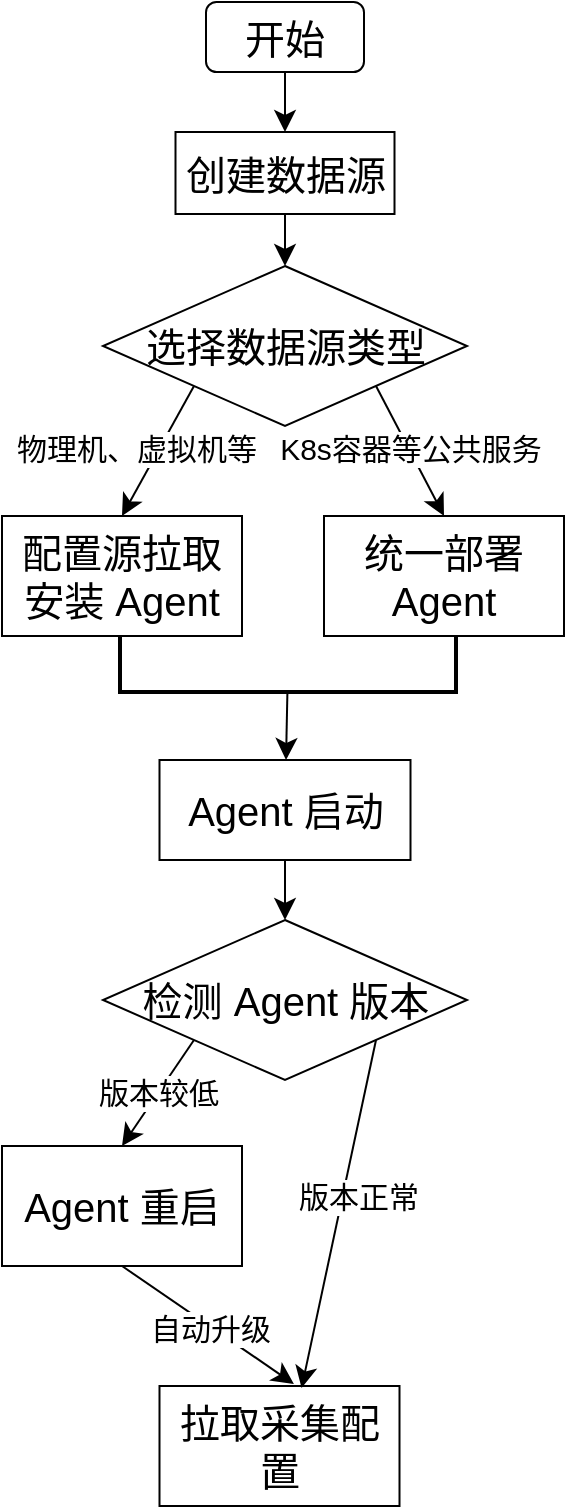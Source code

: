 <mxfile version="24.8.6">
  <diagram name="第 1 页" id="uQV4d3QOdv5ZGM-Fy3Eu">
    <mxGraphModel dx="1224" dy="1266" grid="0" gridSize="10" guides="1" tooltips="1" connect="1" arrows="1" fold="1" page="0" pageScale="1" pageWidth="827" pageHeight="1169" math="0" shadow="0">
      <root>
        <mxCell id="0" />
        <mxCell id="1" parent="0" />
        <mxCell id="3i4N--CUoDsbIN8EMX7h-10" value="" style="edgeStyle=none;curved=1;rounded=0;orthogonalLoop=1;jettySize=auto;html=1;fontSize=12;startSize=8;endSize=8;entryX=0.5;entryY=0;entryDx=0;entryDy=0;" edge="1" parent="1" source="3i4N--CUoDsbIN8EMX7h-2" target="3i4N--CUoDsbIN8EMX7h-7">
          <mxGeometry relative="1" as="geometry" />
        </mxCell>
        <mxCell id="3i4N--CUoDsbIN8EMX7h-2" value="&lt;font style=&quot;font-size: 20px;&quot;&gt;开始&lt;/font&gt;" style="rounded=1;whiteSpace=wrap;html=1;" vertex="1" parent="1">
          <mxGeometry x="146" y="-138" width="79" height="35" as="geometry" />
        </mxCell>
        <mxCell id="3i4N--CUoDsbIN8EMX7h-11" value="" style="edgeStyle=none;curved=1;rounded=0;orthogonalLoop=1;jettySize=auto;html=1;fontSize=12;startSize=8;endSize=8;" edge="1" parent="1" source="3i4N--CUoDsbIN8EMX7h-7" target="3i4N--CUoDsbIN8EMX7h-8">
          <mxGeometry relative="1" as="geometry" />
        </mxCell>
        <mxCell id="3i4N--CUoDsbIN8EMX7h-7" value="&lt;font style=&quot;font-size: 20px;&quot;&gt;创建数据源&lt;/font&gt;" style="rounded=0;whiteSpace=wrap;html=1;" vertex="1" parent="1">
          <mxGeometry x="130.75" y="-73" width="109.5" height="41" as="geometry" />
        </mxCell>
        <mxCell id="3i4N--CUoDsbIN8EMX7h-13" value="" style="edgeStyle=none;curved=1;rounded=0;orthogonalLoop=1;jettySize=auto;html=1;fontSize=12;startSize=8;endSize=8;entryX=0.5;entryY=0;entryDx=0;entryDy=0;exitX=0;exitY=1;exitDx=0;exitDy=0;" edge="1" parent="1" source="3i4N--CUoDsbIN8EMX7h-8" target="3i4N--CUoDsbIN8EMX7h-12">
          <mxGeometry relative="1" as="geometry" />
        </mxCell>
        <mxCell id="3i4N--CUoDsbIN8EMX7h-16" value="&lt;font style=&quot;font-size: 15px;&quot;&gt;物理机、虚拟机等&lt;/font&gt;" style="edgeLabel;html=1;align=center;verticalAlign=middle;resizable=0;points=[];fontSize=12;" vertex="1" connectable="0" parent="3i4N--CUoDsbIN8EMX7h-13">
          <mxGeometry x="-0.085" y="1" relative="1" as="geometry">
            <mxPoint x="-14" y="1" as="offset" />
          </mxGeometry>
        </mxCell>
        <mxCell id="3i4N--CUoDsbIN8EMX7h-15" style="edgeStyle=none;curved=1;rounded=0;orthogonalLoop=1;jettySize=auto;html=1;exitX=1;exitY=1;exitDx=0;exitDy=0;entryX=0.5;entryY=0;entryDx=0;entryDy=0;fontSize=12;startSize=8;endSize=8;" edge="1" parent="1" source="3i4N--CUoDsbIN8EMX7h-8" target="3i4N--CUoDsbIN8EMX7h-14">
          <mxGeometry relative="1" as="geometry" />
        </mxCell>
        <mxCell id="3i4N--CUoDsbIN8EMX7h-17" value="&lt;font style=&quot;font-size: 15px;&quot;&gt;K8s容器等公共服务&lt;/font&gt;" style="edgeLabel;html=1;align=center;verticalAlign=middle;resizable=0;points=[];fontSize=12;" vertex="1" connectable="0" parent="3i4N--CUoDsbIN8EMX7h-15">
          <mxGeometry x="-0.316" y="3" relative="1" as="geometry">
            <mxPoint x="3" y="10" as="offset" />
          </mxGeometry>
        </mxCell>
        <mxCell id="3i4N--CUoDsbIN8EMX7h-8" value="&lt;font style=&quot;font-size: 20px;&quot;&gt;选择数据源类型&lt;/font&gt;" style="rhombus;whiteSpace=wrap;html=1;" vertex="1" parent="1">
          <mxGeometry x="94.5" y="-6" width="182" height="80" as="geometry" />
        </mxCell>
        <mxCell id="3i4N--CUoDsbIN8EMX7h-12" value="&lt;font style=&quot;font-size: 20px;&quot;&gt;配置源拉取安装 Agent&lt;/font&gt;" style="whiteSpace=wrap;html=1;" vertex="1" parent="1">
          <mxGeometry x="44" y="119" width="120" height="60" as="geometry" />
        </mxCell>
        <mxCell id="3i4N--CUoDsbIN8EMX7h-14" value="&lt;font style=&quot;font-size: 20px;&quot;&gt;统一部署 Agent&lt;/font&gt;" style="whiteSpace=wrap;html=1;" vertex="1" parent="1">
          <mxGeometry x="205" y="119" width="120" height="60" as="geometry" />
        </mxCell>
        <mxCell id="3i4N--CUoDsbIN8EMX7h-24" style="edgeStyle=none;curved=1;rounded=0;orthogonalLoop=1;jettySize=auto;html=1;exitX=0.5;exitY=1;exitDx=0;exitDy=0;entryX=0.5;entryY=0;entryDx=0;entryDy=0;fontSize=12;startSize=8;endSize=8;" edge="1" parent="1" source="3i4N--CUoDsbIN8EMX7h-19" target="3i4N--CUoDsbIN8EMX7h-23">
          <mxGeometry relative="1" as="geometry" />
        </mxCell>
        <mxCell id="3i4N--CUoDsbIN8EMX7h-19" value="&lt;font style=&quot;font-size: 20px;&quot;&gt;Agent 启动&lt;/font&gt;" style="rounded=0;whiteSpace=wrap;html=1;" vertex="1" parent="1">
          <mxGeometry x="122.75" y="241" width="125.5" height="50" as="geometry" />
        </mxCell>
        <mxCell id="3i4N--CUoDsbIN8EMX7h-22" value="" style="edgeStyle=none;curved=1;rounded=0;orthogonalLoop=1;jettySize=auto;html=1;fontSize=12;startSize=8;endSize=8;" edge="1" parent="1" source="3i4N--CUoDsbIN8EMX7h-21" target="3i4N--CUoDsbIN8EMX7h-19">
          <mxGeometry relative="1" as="geometry" />
        </mxCell>
        <mxCell id="3i4N--CUoDsbIN8EMX7h-21" value="" style="strokeWidth=2;html=1;shape=mxgraph.flowchart.annotation_1;align=left;pointerEvents=1;direction=north;" vertex="1" parent="1">
          <mxGeometry x="103" y="179" width="168" height="28" as="geometry" />
        </mxCell>
        <mxCell id="3i4N--CUoDsbIN8EMX7h-29" value="&lt;font style=&quot;font-size: 15px;&quot;&gt;版本较低&lt;/font&gt;" style="edgeStyle=none;curved=1;rounded=0;orthogonalLoop=1;jettySize=auto;html=1;exitX=0;exitY=1;exitDx=0;exitDy=0;entryX=0.5;entryY=0;entryDx=0;entryDy=0;fontSize=12;startSize=8;endSize=8;" edge="1" parent="1" source="3i4N--CUoDsbIN8EMX7h-23" target="3i4N--CUoDsbIN8EMX7h-27">
          <mxGeometry relative="1" as="geometry" />
        </mxCell>
        <mxCell id="3i4N--CUoDsbIN8EMX7h-23" value="&lt;span style=&quot;font-size: 20px;&quot;&gt;检测 Agent 版本&lt;/span&gt;" style="rhombus;whiteSpace=wrap;html=1;" vertex="1" parent="1">
          <mxGeometry x="94.5" y="321" width="182" height="80" as="geometry" />
        </mxCell>
        <mxCell id="3i4N--CUoDsbIN8EMX7h-32" style="edgeStyle=none;curved=1;rounded=0;orthogonalLoop=1;jettySize=auto;html=1;fontSize=12;startSize=8;endSize=8;entryX=0.56;entryY=-0.017;entryDx=0;entryDy=0;entryPerimeter=0;exitX=0.5;exitY=1;exitDx=0;exitDy=0;" edge="1" parent="1" source="3i4N--CUoDsbIN8EMX7h-27" target="3i4N--CUoDsbIN8EMX7h-28">
          <mxGeometry relative="1" as="geometry">
            <mxPoint x="191" y="550" as="targetPoint" />
          </mxGeometry>
        </mxCell>
        <mxCell id="3i4N--CUoDsbIN8EMX7h-34" value="&lt;font style=&quot;font-size: 15px;&quot;&gt;自动升级&lt;/font&gt;" style="edgeLabel;html=1;align=center;verticalAlign=middle;resizable=0;points=[];fontSize=12;" vertex="1" connectable="0" parent="3i4N--CUoDsbIN8EMX7h-32">
          <mxGeometry x="0.006" relative="1" as="geometry">
            <mxPoint y="1" as="offset" />
          </mxGeometry>
        </mxCell>
        <mxCell id="3i4N--CUoDsbIN8EMX7h-27" value="&lt;span style=&quot;font-size: 20px;&quot;&gt;Agent 重启&lt;/span&gt;" style="whiteSpace=wrap;html=1;" vertex="1" parent="1">
          <mxGeometry x="44" y="434" width="120" height="60" as="geometry" />
        </mxCell>
        <mxCell id="3i4N--CUoDsbIN8EMX7h-28" value="&lt;span style=&quot;font-size: 20px;&quot;&gt;拉取采集配置&lt;/span&gt;" style="whiteSpace=wrap;html=1;" vertex="1" parent="1">
          <mxGeometry x="122.75" y="554" width="120" height="60" as="geometry" />
        </mxCell>
        <mxCell id="3i4N--CUoDsbIN8EMX7h-30" style="edgeStyle=none;curved=1;rounded=0;orthogonalLoop=1;jettySize=auto;html=1;exitX=1;exitY=1;exitDx=0;exitDy=0;entryX=0.592;entryY=0.017;entryDx=0;entryDy=0;entryPerimeter=0;fontSize=12;startSize=8;endSize=8;" edge="1" parent="1" source="3i4N--CUoDsbIN8EMX7h-23" target="3i4N--CUoDsbIN8EMX7h-28">
          <mxGeometry relative="1" as="geometry" />
        </mxCell>
        <mxCell id="3i4N--CUoDsbIN8EMX7h-31" value="&lt;font style=&quot;font-size: 15px;&quot;&gt;版本正常&lt;/font&gt;" style="edgeLabel;html=1;align=center;verticalAlign=middle;resizable=0;points=[];fontSize=12;" vertex="1" connectable="0" parent="3i4N--CUoDsbIN8EMX7h-30">
          <mxGeometry x="-0.17" y="4" relative="1" as="geometry">
            <mxPoint x="2" y="5" as="offset" />
          </mxGeometry>
        </mxCell>
      </root>
    </mxGraphModel>
  </diagram>
</mxfile>
